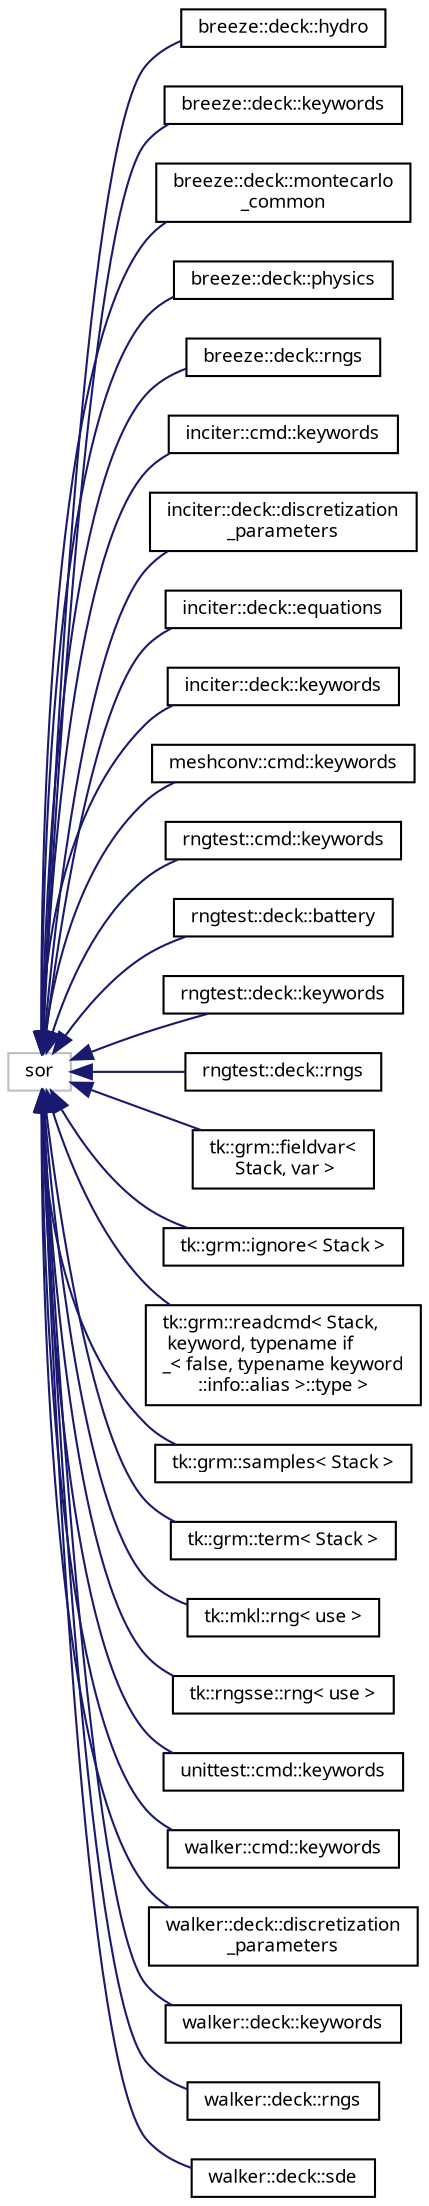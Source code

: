 digraph "Graphical Class Hierarchy"
{
 // INTERACTIVE_SVG=YES
  bgcolor="transparent";
  edge [fontname="sans-serif",fontsize="9",labelfontname="sans-serif",labelfontsize="9"];
  node [fontname="sans-serif",fontsize="9",shape=record];
  rankdir="LR";
  Node1 [label="sor",height=0.2,width=0.4,color="grey75"];
  Node1 -> Node2 [dir="back",color="midnightblue",fontsize="9",style="solid",fontname="sans-serif"];
  Node2 [label="breeze::deck::hydro",height=0.2,width=0.4,color="black",URL="$structbreeze_1_1deck_1_1hydro.html",tooltip="Match mass models. "];
  Node1 -> Node3 [dir="back",color="midnightblue",fontsize="9",style="solid",fontname="sans-serif"];
  Node3 [label="breeze::deck::keywords",height=0.2,width=0.4,color="black",URL="$structbreeze_1_1deck_1_1keywords.html",tooltip="All keywords. "];
  Node1 -> Node4 [dir="back",color="midnightblue",fontsize="9",style="solid",fontname="sans-serif"];
  Node4 [label="breeze::deck::montecarlo\l_common",height=0.2,width=0.4,color="black",URL="$structbreeze_1_1deck_1_1montecarlo__common.html"];
  Node1 -> Node5 [dir="back",color="midnightblue",fontsize="9",style="solid",fontname="sans-serif"];
  Node5 [label="breeze::deck::physics",height=0.2,width=0.4,color="black",URL="$structbreeze_1_1deck_1_1physics.html",tooltip="Match all physics types. "];
  Node1 -> Node6 [dir="back",color="midnightblue",fontsize="9",style="solid",fontname="sans-serif"];
  Node6 [label="breeze::deck::rngs",height=0.2,width=0.4,color="black",URL="$structbreeze_1_1deck_1_1rngs.html",tooltip="Match the inside of rngs ... end block. "];
  Node1 -> Node7 [dir="back",color="midnightblue",fontsize="9",style="solid",fontname="sans-serif"];
  Node7 [label="inciter::cmd::keywords",height=0.2,width=0.4,color="black",URL="$structinciter_1_1cmd_1_1keywords.html",tooltip="Match all command line keywords. "];
  Node1 -> Node8 [dir="back",color="midnightblue",fontsize="9",style="solid",fontname="sans-serif"];
  Node8 [label="inciter::deck::discretization\l_parameters",height=0.2,width=0.4,color="black",URL="$structinciter_1_1deck_1_1discretization__parameters.html",tooltip="Discretization parameters. "];
  Node1 -> Node9 [dir="back",color="midnightblue",fontsize="9",style="solid",fontname="sans-serif"];
  Node9 [label="inciter::deck::equations",height=0.2,width=0.4,color="black",URL="$structinciter_1_1deck_1_1equations.html",tooltip="equation types "];
  Node1 -> Node10 [dir="back",color="midnightblue",fontsize="9",style="solid",fontname="sans-serif"];
  Node10 [label="inciter::deck::keywords",height=0.2,width=0.4,color="black",URL="$structinciter_1_1deck_1_1keywords.html",tooltip="All keywords. "];
  Node1 -> Node11 [dir="back",color="midnightblue",fontsize="9",style="solid",fontname="sans-serif"];
  Node11 [label="meshconv::cmd::keywords",height=0.2,width=0.4,color="black",URL="$structmeshconv_1_1cmd_1_1keywords.html",tooltip="Match all command line keywords. "];
  Node1 -> Node12 [dir="back",color="midnightblue",fontsize="9",style="solid",fontname="sans-serif"];
  Node12 [label="rngtest::cmd::keywords",height=0.2,width=0.4,color="black",URL="$structrngtest_1_1cmd_1_1keywords.html"];
  Node1 -> Node13 [dir="back",color="midnightblue",fontsize="9",style="solid",fontname="sans-serif"];
  Node13 [label="rngtest::deck::battery",height=0.2,width=0.4,color="black",URL="$structrngtest_1_1deck_1_1battery.html",tooltip="Match all batteries. "];
  Node1 -> Node14 [dir="back",color="midnightblue",fontsize="9",style="solid",fontname="sans-serif"];
  Node14 [label="rngtest::deck::keywords",height=0.2,width=0.4,color="black",URL="$structrngtest_1_1deck_1_1keywords.html",tooltip="All keywords. "];
  Node1 -> Node15 [dir="back",color="midnightblue",fontsize="9",style="solid",fontname="sans-serif"];
  Node15 [label="rngtest::deck::rngs",height=0.2,width=0.4,color="black",URL="$structrngtest_1_1deck_1_1rngs.html",tooltip="Match the inside of rngs ... end block. "];
  Node1 -> Node16 [dir="back",color="midnightblue",fontsize="9",style="solid",fontname="sans-serif"];
  Node16 [label="tk::grm::fieldvar\<\l Stack, var \>",height=0.2,width=0.4,color="black",URL="$structtk_1_1grm_1_1fieldvar.html",tooltip="fieldvar: a character, denoting a variable, optionally followed by a digit "];
  Node1 -> Node17 [dir="back",color="midnightblue",fontsize="9",style="solid",fontname="sans-serif"];
  Node17 [label="tk::grm::ignore\< Stack \>",height=0.2,width=0.4,color="black",URL="$structtk_1_1grm_1_1ignore.html",tooltip="Ignore comments and empty lines. "];
  Node1 -> Node18 [dir="back",color="midnightblue",fontsize="9",style="solid",fontname="sans-serif"];
  Node18 [label="tk::grm::readcmd\< Stack,\l keyword, typename if\l_\< false, typename keyword\l::info::alias \>::type \>",height=0.2,width=0.4,color="black",URL="$structtk_1_1grm_1_1readcmd_3_01_stack_00_01keyword_00_01typename_01if___3_01false_00_01typename_6c4a4d81424e1c6859b814d622a53cdb.html",tooltip="Read command line &#39;keyword&#39; in either verbose or alias form. "];
  Node1 -> Node19 [dir="back",color="midnightblue",fontsize="9",style="solid",fontname="sans-serif"];
  Node19 [label="tk::grm::samples\< Stack \>",height=0.2,width=0.4,color="black",URL="$structtk_1_1grm_1_1samples.html",tooltip="samples: sample space variables optionally separated by fillers "];
  Node1 -> Node20 [dir="back",color="midnightblue",fontsize="9",style="solid",fontname="sans-serif"];
  Node20 [label="tk::grm::term\< Stack \>",height=0.2,width=0.4,color="black",URL="$structtk_1_1grm_1_1term.html",tooltip="term: upper or lowercase fieldvar matched to selected depvars for stats "];
  Node1 -> Node21 [dir="back",color="midnightblue",fontsize="9",style="solid",fontname="sans-serif"];
  Node21 [label="tk::mkl::rng\< use \>",height=0.2,width=0.4,color="black",URL="$structtk_1_1mkl_1_1rng.html",tooltip="rng: match any one of the MKL random number generators "];
  Node1 -> Node22 [dir="back",color="midnightblue",fontsize="9",style="solid",fontname="sans-serif"];
  Node22 [label="tk::rngsse::rng\< use \>",height=0.2,width=0.4,color="black",URL="$structtk_1_1rngsse_1_1rng.html",tooltip="rng: match any one of the RNGSSE random number generators "];
  Node1 -> Node23 [dir="back",color="midnightblue",fontsize="9",style="solid",fontname="sans-serif"];
  Node23 [label="unittest::cmd::keywords",height=0.2,width=0.4,color="black",URL="$structunittest_1_1cmd_1_1keywords.html",tooltip="Match all command line keywords. "];
  Node1 -> Node24 [dir="back",color="midnightblue",fontsize="9",style="solid",fontname="sans-serif"];
  Node24 [label="walker::cmd::keywords",height=0.2,width=0.4,color="black",URL="$structwalker_1_1cmd_1_1keywords.html",tooltip="command line keywords "];
  Node1 -> Node25 [dir="back",color="midnightblue",fontsize="9",style="solid",fontname="sans-serif"];
  Node25 [label="walker::deck::discretization\l_parameters",height=0.2,width=0.4,color="black",URL="$structwalker_1_1deck_1_1discretization__parameters.html",tooltip="Discretization parameters. "];
  Node1 -> Node26 [dir="back",color="midnightblue",fontsize="9",style="solid",fontname="sans-serif"];
  Node26 [label="walker::deck::keywords",height=0.2,width=0.4,color="black",URL="$structwalker_1_1deck_1_1keywords.html",tooltip="main keywords "];
  Node1 -> Node27 [dir="back",color="midnightblue",fontsize="9",style="solid",fontname="sans-serif"];
  Node27 [label="walker::deck::rngs",height=0.2,width=0.4,color="black",URL="$structwalker_1_1deck_1_1rngs.html",tooltip="rngs "];
  Node1 -> Node28 [dir="back",color="midnightblue",fontsize="9",style="solid",fontname="sans-serif"];
  Node28 [label="walker::deck::sde",height=0.2,width=0.4,color="black",URL="$structwalker_1_1deck_1_1sde.html",tooltip="stochastic differential equations "];
}

